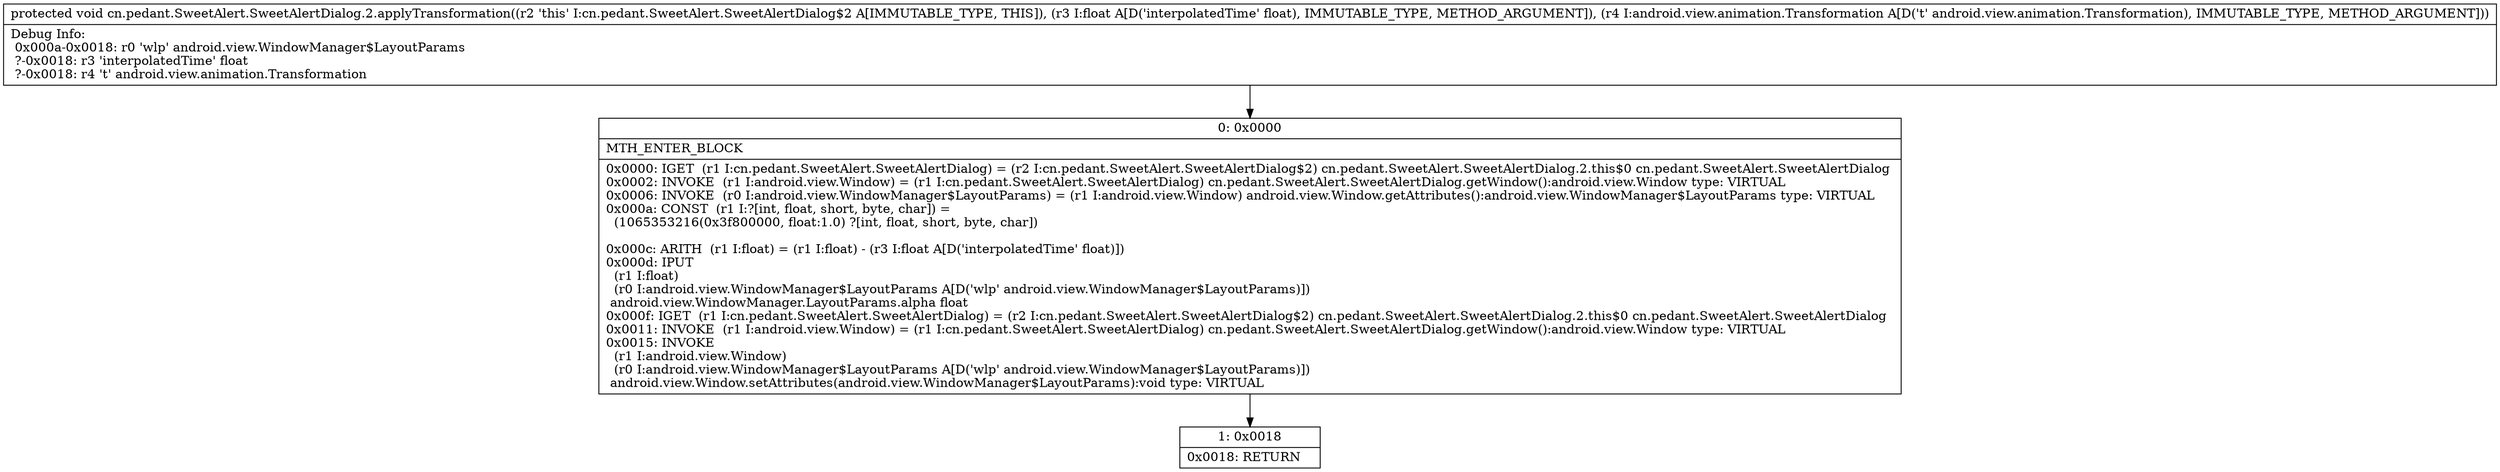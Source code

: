 digraph "CFG forcn.pedant.SweetAlert.SweetAlertDialog.2.applyTransformation(FLandroid\/view\/animation\/Transformation;)V" {
Node_0 [shape=record,label="{0\:\ 0x0000|MTH_ENTER_BLOCK\l|0x0000: IGET  (r1 I:cn.pedant.SweetAlert.SweetAlertDialog) = (r2 I:cn.pedant.SweetAlert.SweetAlertDialog$2) cn.pedant.SweetAlert.SweetAlertDialog.2.this$0 cn.pedant.SweetAlert.SweetAlertDialog \l0x0002: INVOKE  (r1 I:android.view.Window) = (r1 I:cn.pedant.SweetAlert.SweetAlertDialog) cn.pedant.SweetAlert.SweetAlertDialog.getWindow():android.view.Window type: VIRTUAL \l0x0006: INVOKE  (r0 I:android.view.WindowManager$LayoutParams) = (r1 I:android.view.Window) android.view.Window.getAttributes():android.view.WindowManager$LayoutParams type: VIRTUAL \l0x000a: CONST  (r1 I:?[int, float, short, byte, char]) = \l  (1065353216(0x3f800000, float:1.0) ?[int, float, short, byte, char])\l \l0x000c: ARITH  (r1 I:float) = (r1 I:float) \- (r3 I:float A[D('interpolatedTime' float)]) \l0x000d: IPUT  \l  (r1 I:float)\l  (r0 I:android.view.WindowManager$LayoutParams A[D('wlp' android.view.WindowManager$LayoutParams)])\l android.view.WindowManager.LayoutParams.alpha float \l0x000f: IGET  (r1 I:cn.pedant.SweetAlert.SweetAlertDialog) = (r2 I:cn.pedant.SweetAlert.SweetAlertDialog$2) cn.pedant.SweetAlert.SweetAlertDialog.2.this$0 cn.pedant.SweetAlert.SweetAlertDialog \l0x0011: INVOKE  (r1 I:android.view.Window) = (r1 I:cn.pedant.SweetAlert.SweetAlertDialog) cn.pedant.SweetAlert.SweetAlertDialog.getWindow():android.view.Window type: VIRTUAL \l0x0015: INVOKE  \l  (r1 I:android.view.Window)\l  (r0 I:android.view.WindowManager$LayoutParams A[D('wlp' android.view.WindowManager$LayoutParams)])\l android.view.Window.setAttributes(android.view.WindowManager$LayoutParams):void type: VIRTUAL \l}"];
Node_1 [shape=record,label="{1\:\ 0x0018|0x0018: RETURN   \l}"];
MethodNode[shape=record,label="{protected void cn.pedant.SweetAlert.SweetAlertDialog.2.applyTransformation((r2 'this' I:cn.pedant.SweetAlert.SweetAlertDialog$2 A[IMMUTABLE_TYPE, THIS]), (r3 I:float A[D('interpolatedTime' float), IMMUTABLE_TYPE, METHOD_ARGUMENT]), (r4 I:android.view.animation.Transformation A[D('t' android.view.animation.Transformation), IMMUTABLE_TYPE, METHOD_ARGUMENT]))  | Debug Info:\l  0x000a\-0x0018: r0 'wlp' android.view.WindowManager$LayoutParams\l  ?\-0x0018: r3 'interpolatedTime' float\l  ?\-0x0018: r4 't' android.view.animation.Transformation\l}"];
MethodNode -> Node_0;
Node_0 -> Node_1;
}

